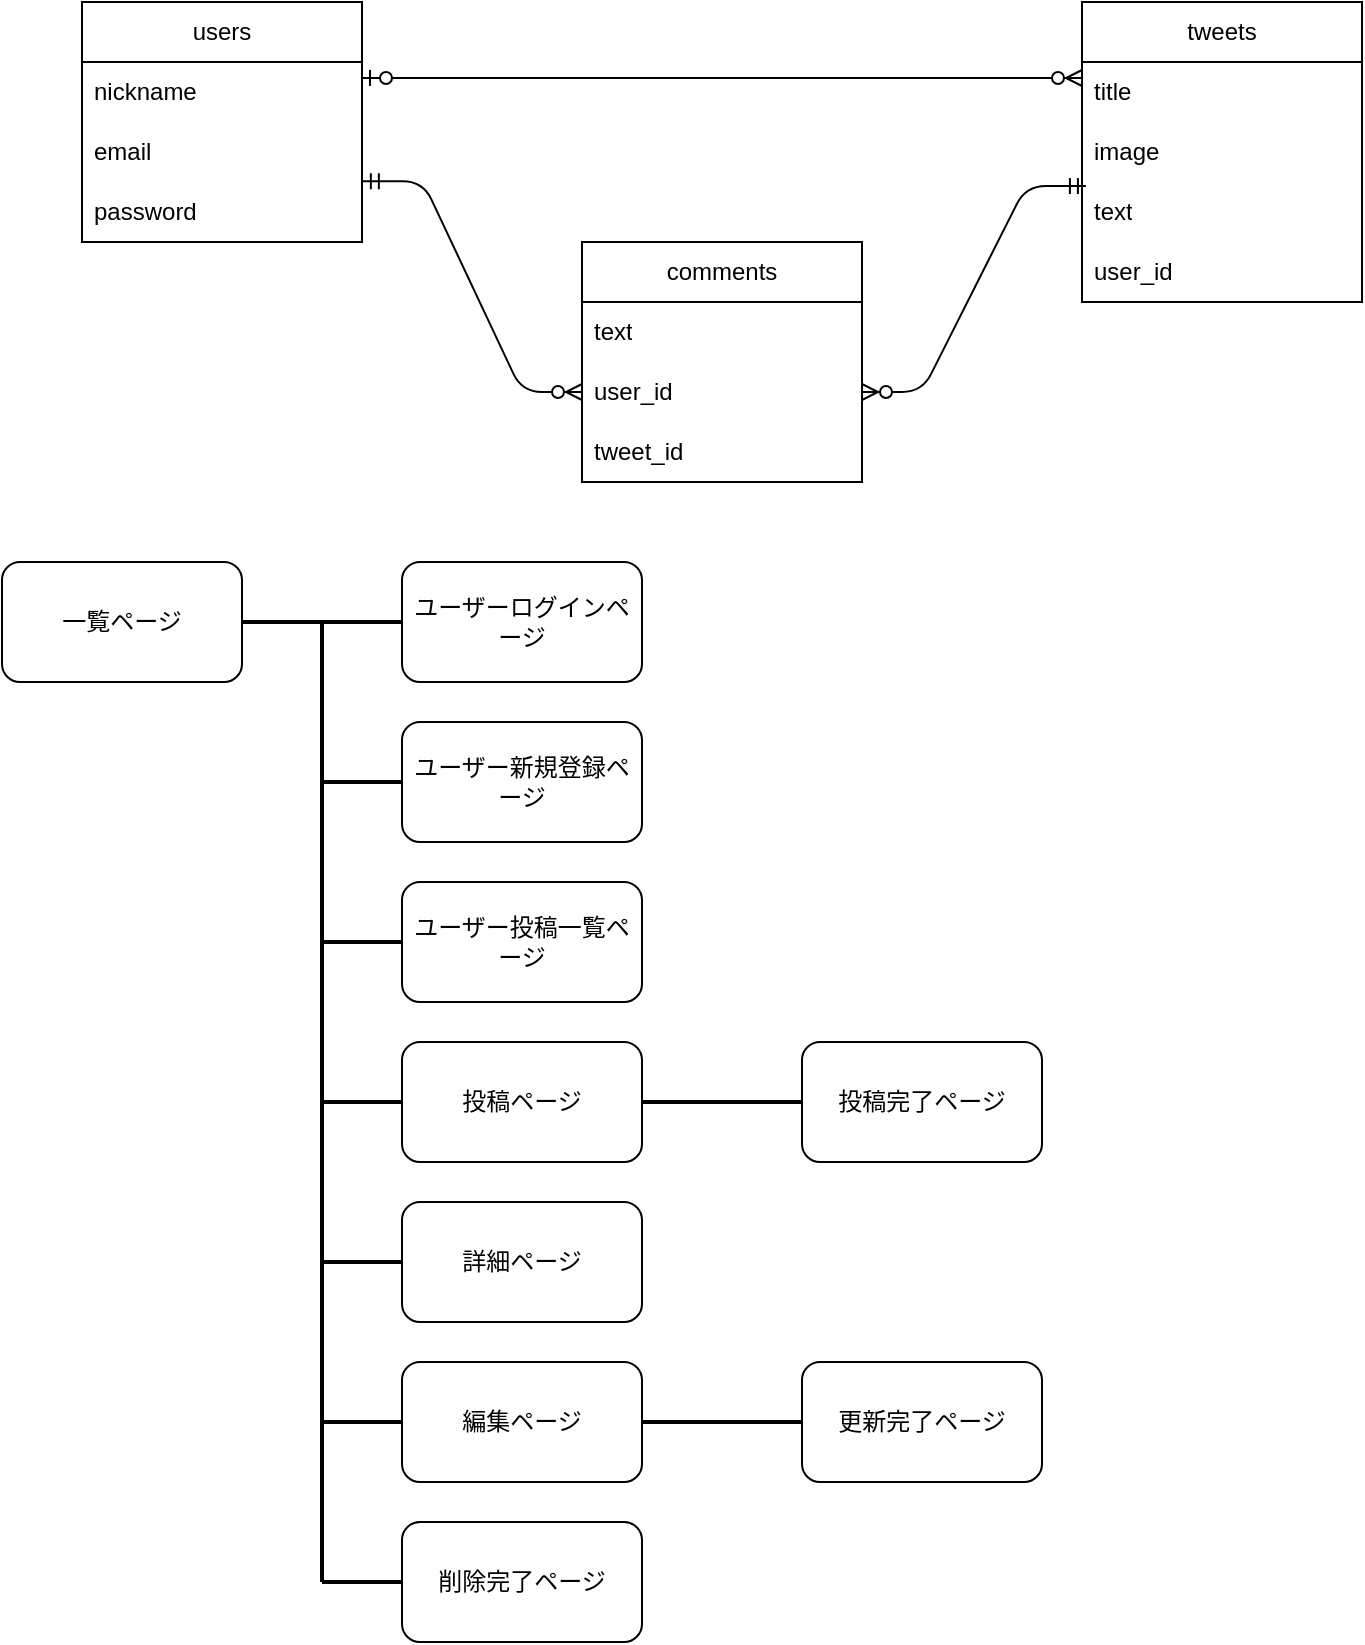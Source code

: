 <mxfile>
    <diagram id="2c7lWgbIKc0Baj5iiTzl" name="ページ1">
        <mxGraphModel dx="1072" dy="568" grid="1" gridSize="10" guides="1" tooltips="1" connect="1" arrows="1" fold="1" page="1" pageScale="1" pageWidth="827" pageHeight="1169" math="0" shadow="0">
            <root>
                <mxCell id="0"/>
                <mxCell id="1" parent="0"/>
                <mxCell id="2" value="users" style="swimlane;fontStyle=0;childLayout=stackLayout;horizontal=1;startSize=30;horizontalStack=0;resizeParent=1;resizeParentMax=0;resizeLast=0;collapsible=1;marginBottom=0;whiteSpace=wrap;html=1;" vertex="1" parent="1">
                    <mxGeometry x="80" y="80" width="140" height="120" as="geometry"/>
                </mxCell>
                <mxCell id="3" value="nickname" style="text;strokeColor=none;fillColor=none;align=left;verticalAlign=middle;spacingLeft=4;spacingRight=4;overflow=hidden;points=[[0,0.5],[1,0.5]];portConstraint=eastwest;rotatable=0;whiteSpace=wrap;html=1;" vertex="1" parent="2">
                    <mxGeometry y="30" width="140" height="30" as="geometry"/>
                </mxCell>
                <mxCell id="4" value="email" style="text;strokeColor=none;fillColor=none;align=left;verticalAlign=middle;spacingLeft=4;spacingRight=4;overflow=hidden;points=[[0,0.5],[1,0.5]];portConstraint=eastwest;rotatable=0;whiteSpace=wrap;html=1;" vertex="1" parent="2">
                    <mxGeometry y="60" width="140" height="30" as="geometry"/>
                </mxCell>
                <mxCell id="5" value="password" style="text;strokeColor=none;fillColor=none;align=left;verticalAlign=middle;spacingLeft=4;spacingRight=4;overflow=hidden;points=[[0,0.5],[1,0.5]];portConstraint=eastwest;rotatable=0;whiteSpace=wrap;html=1;" vertex="1" parent="2">
                    <mxGeometry y="90" width="140" height="30" as="geometry"/>
                </mxCell>
                <mxCell id="6" value="tweets" style="swimlane;fontStyle=0;childLayout=stackLayout;horizontal=1;startSize=30;horizontalStack=0;resizeParent=1;resizeParentMax=0;resizeLast=0;collapsible=1;marginBottom=0;whiteSpace=wrap;html=1;" vertex="1" parent="1">
                    <mxGeometry x="580" y="80" width="140" height="150" as="geometry"/>
                </mxCell>
                <mxCell id="7" value="title" style="text;strokeColor=none;fillColor=none;align=left;verticalAlign=middle;spacingLeft=4;spacingRight=4;overflow=hidden;points=[[0,0.5],[1,0.5]];portConstraint=eastwest;rotatable=0;whiteSpace=wrap;html=1;" vertex="1" parent="6">
                    <mxGeometry y="30" width="140" height="30" as="geometry"/>
                </mxCell>
                <mxCell id="20" value="image" style="text;strokeColor=none;fillColor=none;align=left;verticalAlign=middle;spacingLeft=4;spacingRight=4;overflow=hidden;points=[[0,0.5],[1,0.5]];portConstraint=eastwest;rotatable=0;whiteSpace=wrap;html=1;" vertex="1" parent="6">
                    <mxGeometry y="60" width="140" height="30" as="geometry"/>
                </mxCell>
                <mxCell id="8" value="text" style="text;strokeColor=none;fillColor=none;align=left;verticalAlign=middle;spacingLeft=4;spacingRight=4;overflow=hidden;points=[[0,0.5],[1,0.5]];portConstraint=eastwest;rotatable=0;whiteSpace=wrap;html=1;" vertex="1" parent="6">
                    <mxGeometry y="90" width="140" height="30" as="geometry"/>
                </mxCell>
                <mxCell id="9" value="user_id" style="text;strokeColor=none;fillColor=none;align=left;verticalAlign=middle;spacingLeft=4;spacingRight=4;overflow=hidden;points=[[0,0.5],[1,0.5]];portConstraint=eastwest;rotatable=0;whiteSpace=wrap;html=1;" vertex="1" parent="6">
                    <mxGeometry y="120" width="140" height="30" as="geometry"/>
                </mxCell>
                <mxCell id="10" value="comments" style="swimlane;fontStyle=0;childLayout=stackLayout;horizontal=1;startSize=30;horizontalStack=0;resizeParent=1;resizeParentMax=0;resizeLast=0;collapsible=1;marginBottom=0;whiteSpace=wrap;html=1;" vertex="1" parent="1">
                    <mxGeometry x="330" y="200" width="140" height="120" as="geometry"/>
                </mxCell>
                <mxCell id="11" value="text" style="text;strokeColor=none;fillColor=none;align=left;verticalAlign=middle;spacingLeft=4;spacingRight=4;overflow=hidden;points=[[0,0.5],[1,0.5]];portConstraint=eastwest;rotatable=0;whiteSpace=wrap;html=1;" vertex="1" parent="10">
                    <mxGeometry y="30" width="140" height="30" as="geometry"/>
                </mxCell>
                <mxCell id="12" value="user_id" style="text;strokeColor=none;fillColor=none;align=left;verticalAlign=middle;spacingLeft=4;spacingRight=4;overflow=hidden;points=[[0,0.5],[1,0.5]];portConstraint=eastwest;rotatable=0;whiteSpace=wrap;html=1;" vertex="1" parent="10">
                    <mxGeometry y="60" width="140" height="30" as="geometry"/>
                </mxCell>
                <mxCell id="13" value="tweet_id" style="text;strokeColor=none;fillColor=none;align=left;verticalAlign=middle;spacingLeft=4;spacingRight=4;overflow=hidden;points=[[0,0.5],[1,0.5]];portConstraint=eastwest;rotatable=0;whiteSpace=wrap;html=1;" vertex="1" parent="10">
                    <mxGeometry y="90" width="140" height="30" as="geometry"/>
                </mxCell>
                <mxCell id="14" value="" style="edgeStyle=entityRelationEdgeStyle;fontSize=12;html=1;endArrow=ERzeroToMany;startArrow=ERzeroToOne;" edge="1" parent="1">
                    <mxGeometry width="100" height="100" relative="1" as="geometry">
                        <mxPoint x="220" y="118" as="sourcePoint"/>
                        <mxPoint x="580" y="118" as="targetPoint"/>
                    </mxGeometry>
                </mxCell>
                <mxCell id="15" value="" style="edgeStyle=entityRelationEdgeStyle;fontSize=12;html=1;endArrow=ERzeroToMany;startArrow=ERmandOne;exitX=1.003;exitY=-0.013;exitDx=0;exitDy=0;exitPerimeter=0;entryX=0;entryY=0.5;entryDx=0;entryDy=0;" edge="1" parent="1" source="5" target="12">
                    <mxGeometry width="100" height="100" relative="1" as="geometry">
                        <mxPoint x="500" y="340" as="sourcePoint"/>
                        <mxPoint x="600" y="240" as="targetPoint"/>
                    </mxGeometry>
                </mxCell>
                <mxCell id="16" value="" style="edgeStyle=entityRelationEdgeStyle;fontSize=12;html=1;endArrow=ERzeroToMany;startArrow=ERmandOne;entryX=1;entryY=0.5;entryDx=0;entryDy=0;exitX=0.014;exitY=0.067;exitDx=0;exitDy=0;exitPerimeter=0;" edge="1" parent="1" source="8" target="12">
                    <mxGeometry width="100" height="100" relative="1" as="geometry">
                        <mxPoint x="580" y="172" as="sourcePoint"/>
                        <mxPoint x="540" y="240" as="targetPoint"/>
                    </mxGeometry>
                </mxCell>
                <mxCell id="21" value="一覧ページ" style="rounded=1;whiteSpace=wrap;html=1;" vertex="1" parent="1">
                    <mxGeometry x="40" y="360" width="120" height="60" as="geometry"/>
                </mxCell>
                <mxCell id="22" value="ユーザーログインページ" style="rounded=1;whiteSpace=wrap;html=1;" vertex="1" parent="1">
                    <mxGeometry x="240" y="360" width="120" height="60" as="geometry"/>
                </mxCell>
                <mxCell id="23" value="ユーザー投稿一覧ページ" style="rounded=1;whiteSpace=wrap;html=1;" vertex="1" parent="1">
                    <mxGeometry x="240" y="520" width="120" height="60" as="geometry"/>
                </mxCell>
                <mxCell id="24" value="編集ページ" style="rounded=1;whiteSpace=wrap;html=1;" vertex="1" parent="1">
                    <mxGeometry x="240" y="760" width="120" height="60" as="geometry"/>
                </mxCell>
                <mxCell id="25" value="削除完了ページ" style="rounded=1;whiteSpace=wrap;html=1;" vertex="1" parent="1">
                    <mxGeometry x="240" y="840" width="120" height="60" as="geometry"/>
                </mxCell>
                <mxCell id="26" value="ユーザー新規登録ページ" style="rounded=1;whiteSpace=wrap;html=1;" vertex="1" parent="1">
                    <mxGeometry x="240" y="440" width="120" height="60" as="geometry"/>
                </mxCell>
                <mxCell id="28" value="投稿ページ" style="rounded=1;whiteSpace=wrap;html=1;" vertex="1" parent="1">
                    <mxGeometry x="240" y="600" width="120" height="60" as="geometry"/>
                </mxCell>
                <mxCell id="29" value="詳細ページ" style="rounded=1;whiteSpace=wrap;html=1;" vertex="1" parent="1">
                    <mxGeometry x="240" y="680" width="120" height="60" as="geometry"/>
                </mxCell>
                <mxCell id="30" value="更新完了ページ" style="rounded=1;whiteSpace=wrap;html=1;" vertex="1" parent="1">
                    <mxGeometry x="440" y="760" width="120" height="60" as="geometry"/>
                </mxCell>
                <mxCell id="31" value="投稿完了ページ" style="rounded=1;whiteSpace=wrap;html=1;" vertex="1" parent="1">
                    <mxGeometry x="440" y="600" width="120" height="60" as="geometry"/>
                </mxCell>
                <mxCell id="32" value="" style="line;strokeWidth=2;html=1;" vertex="1" parent="1">
                    <mxGeometry x="160" y="380" width="80" height="20" as="geometry"/>
                </mxCell>
                <mxCell id="33" value="" style="line;strokeWidth=2;direction=south;html=1;" vertex="1" parent="1">
                    <mxGeometry x="195" y="390" width="10" height="480" as="geometry"/>
                </mxCell>
                <mxCell id="35" value="" style="line;strokeWidth=2;html=1;" vertex="1" parent="1">
                    <mxGeometry x="200" y="465" width="40" height="10" as="geometry"/>
                </mxCell>
                <mxCell id="36" value="" style="line;strokeWidth=2;html=1;" vertex="1" parent="1">
                    <mxGeometry x="200" y="545" width="40" height="10" as="geometry"/>
                </mxCell>
                <mxCell id="37" value="" style="line;strokeWidth=2;html=1;" vertex="1" parent="1">
                    <mxGeometry x="200" y="625" width="40" height="10" as="geometry"/>
                </mxCell>
                <mxCell id="38" value="" style="line;strokeWidth=2;html=1;" vertex="1" parent="1">
                    <mxGeometry x="200" y="705" width="40" height="10" as="geometry"/>
                </mxCell>
                <mxCell id="39" value="" style="line;strokeWidth=2;html=1;" vertex="1" parent="1">
                    <mxGeometry x="200" y="785" width="40" height="10" as="geometry"/>
                </mxCell>
                <mxCell id="40" value="" style="line;strokeWidth=2;html=1;" vertex="1" parent="1">
                    <mxGeometry x="200" y="870" width="40" as="geometry"/>
                </mxCell>
                <mxCell id="41" value="" style="line;strokeWidth=2;html=1;" vertex="1" parent="1">
                    <mxGeometry x="200" y="865" width="40" height="10" as="geometry"/>
                </mxCell>
                <mxCell id="42" value="" style="line;strokeWidth=2;html=1;" vertex="1" parent="1">
                    <mxGeometry x="360" y="625" width="80" height="10" as="geometry"/>
                </mxCell>
                <mxCell id="43" value="" style="line;strokeWidth=2;html=1;" vertex="1" parent="1">
                    <mxGeometry x="360" y="750" width="80" height="80" as="geometry"/>
                </mxCell>
            </root>
        </mxGraphModel>
    </diagram>
</mxfile>